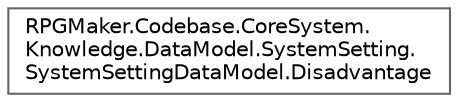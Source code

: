 digraph "クラス階層図"
{
 // LATEX_PDF_SIZE
  bgcolor="transparent";
  edge [fontname=Helvetica,fontsize=10,labelfontname=Helvetica,labelfontsize=10];
  node [fontname=Helvetica,fontsize=10,shape=box,height=0.2,width=0.4];
  rankdir="LR";
  Node0 [id="Node000000",label="RPGMaker.Codebase.CoreSystem.\lKnowledge.DataModel.SystemSetting.\lSystemSettingDataModel.Disadvantage",height=0.2,width=0.4,color="grey40", fillcolor="white", style="filled",URL="$d1/d6b/class_r_p_g_maker_1_1_codebase_1_1_core_system_1_1_knowledge_1_1_data_model_1_1_system_setting_16a52a2bc6287d788b03c17ecf5ec0187.html",tooltip="😁 不利"];
}
